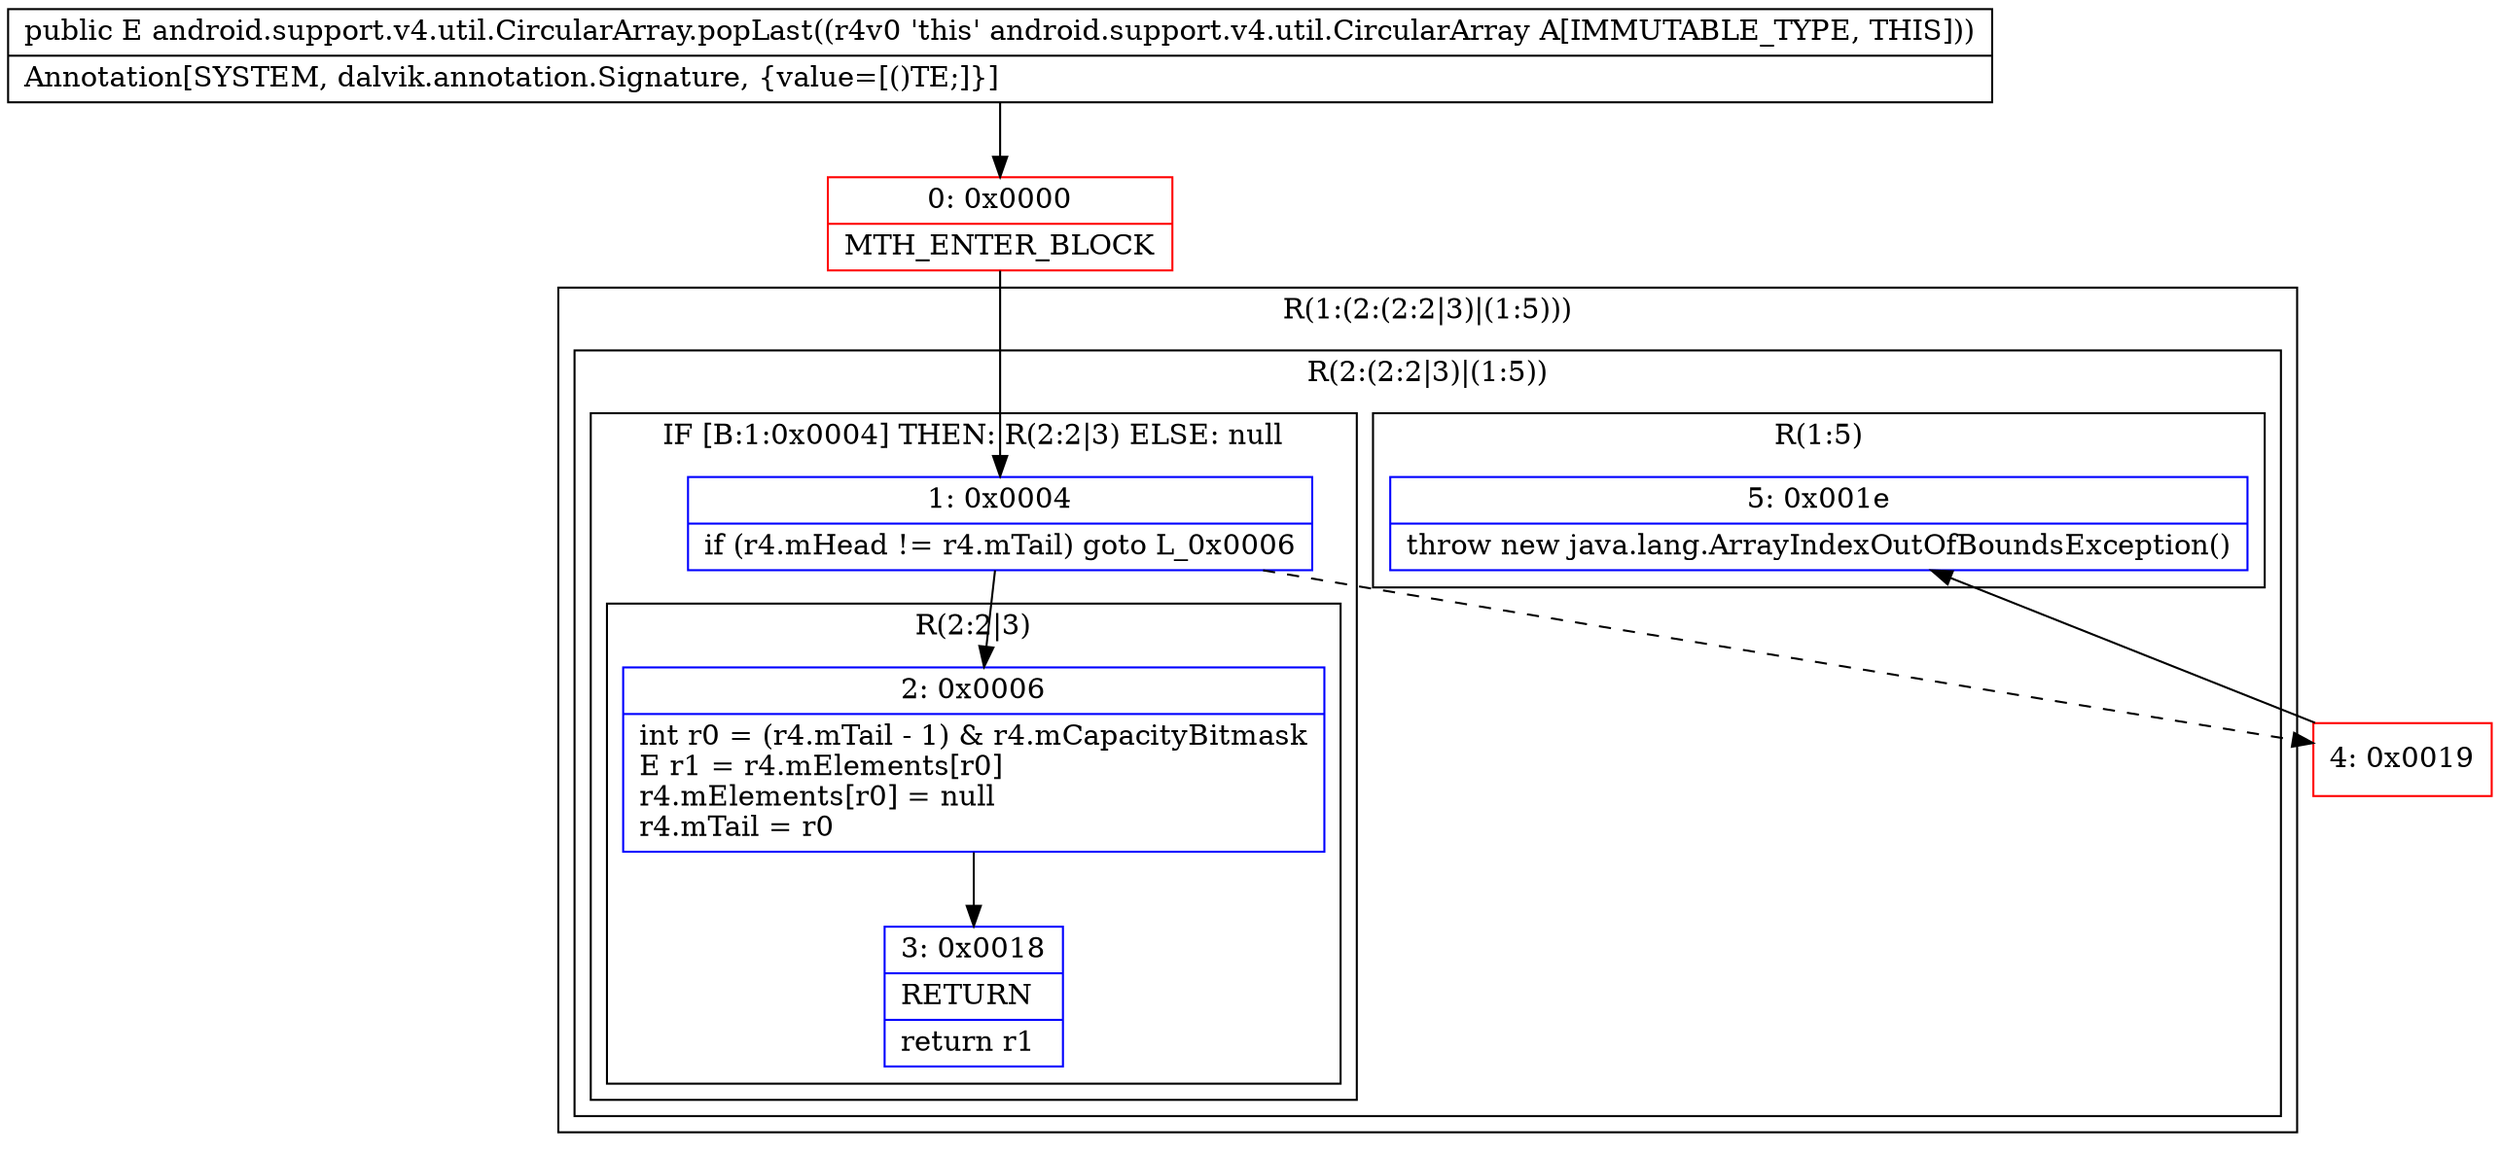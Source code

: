 digraph "CFG forandroid.support.v4.util.CircularArray.popLast()Ljava\/lang\/Object;" {
subgraph cluster_Region_590160141 {
label = "R(1:(2:(2:2|3)|(1:5)))";
node [shape=record,color=blue];
subgraph cluster_Region_1089644960 {
label = "R(2:(2:2|3)|(1:5))";
node [shape=record,color=blue];
subgraph cluster_IfRegion_1168368852 {
label = "IF [B:1:0x0004] THEN: R(2:2|3) ELSE: null";
node [shape=record,color=blue];
Node_1 [shape=record,label="{1\:\ 0x0004|if (r4.mHead != r4.mTail) goto L_0x0006\l}"];
subgraph cluster_Region_772857163 {
label = "R(2:2|3)";
node [shape=record,color=blue];
Node_2 [shape=record,label="{2\:\ 0x0006|int r0 = (r4.mTail \- 1) & r4.mCapacityBitmask\lE r1 = r4.mElements[r0]\lr4.mElements[r0] = null\lr4.mTail = r0\l}"];
Node_3 [shape=record,label="{3\:\ 0x0018|RETURN\l|return r1\l}"];
}
}
subgraph cluster_Region_1562530258 {
label = "R(1:5)";
node [shape=record,color=blue];
Node_5 [shape=record,label="{5\:\ 0x001e|throw new java.lang.ArrayIndexOutOfBoundsException()\l}"];
}
}
}
Node_0 [shape=record,color=red,label="{0\:\ 0x0000|MTH_ENTER_BLOCK\l}"];
Node_4 [shape=record,color=red,label="{4\:\ 0x0019}"];
MethodNode[shape=record,label="{public E android.support.v4.util.CircularArray.popLast((r4v0 'this' android.support.v4.util.CircularArray A[IMMUTABLE_TYPE, THIS]))  | Annotation[SYSTEM, dalvik.annotation.Signature, \{value=[()TE;]\}]\l}"];
MethodNode -> Node_0;
Node_1 -> Node_2;
Node_1 -> Node_4[style=dashed];
Node_2 -> Node_3;
Node_0 -> Node_1;
Node_4 -> Node_5;
}

